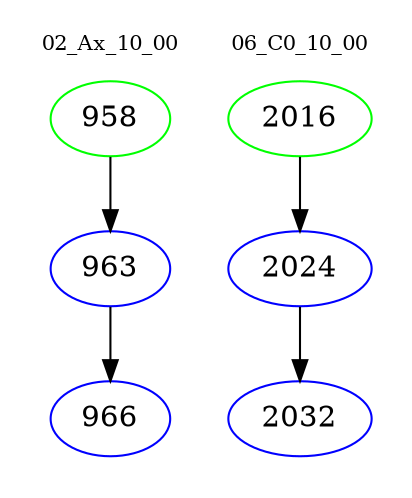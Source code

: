 digraph{
subgraph cluster_0 {
color = white
label = "02_Ax_10_00";
fontsize=10;
T0_958 [label="958", color="green"]
T0_958 -> T0_963 [color="black"]
T0_963 [label="963", color="blue"]
T0_963 -> T0_966 [color="black"]
T0_966 [label="966", color="blue"]
}
subgraph cluster_1 {
color = white
label = "06_C0_10_00";
fontsize=10;
T1_2016 [label="2016", color="green"]
T1_2016 -> T1_2024 [color="black"]
T1_2024 [label="2024", color="blue"]
T1_2024 -> T1_2032 [color="black"]
T1_2032 [label="2032", color="blue"]
}
}

